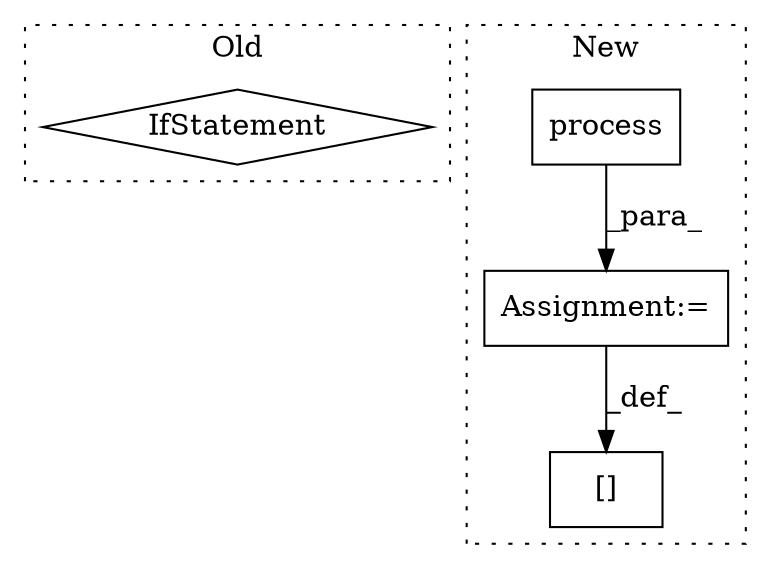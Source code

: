 digraph G {
subgraph cluster0 {
1 [label="IfStatement" a="25" s="1667,1726" l="8,2" shape="diamond"];
label = "Old";
style="dotted";
}
subgraph cluster1 {
2 [label="process" a="32" s="1736,1779" l="8,1" shape="box"];
3 [label="Assignment:=" a="7" s="1730" l="1" shape="box"];
4 [label="[]" a="2" s="1695,1729" l="22,1" shape="box"];
label = "New";
style="dotted";
}
2 -> 3 [label="_para_"];
3 -> 4 [label="_def_"];
}